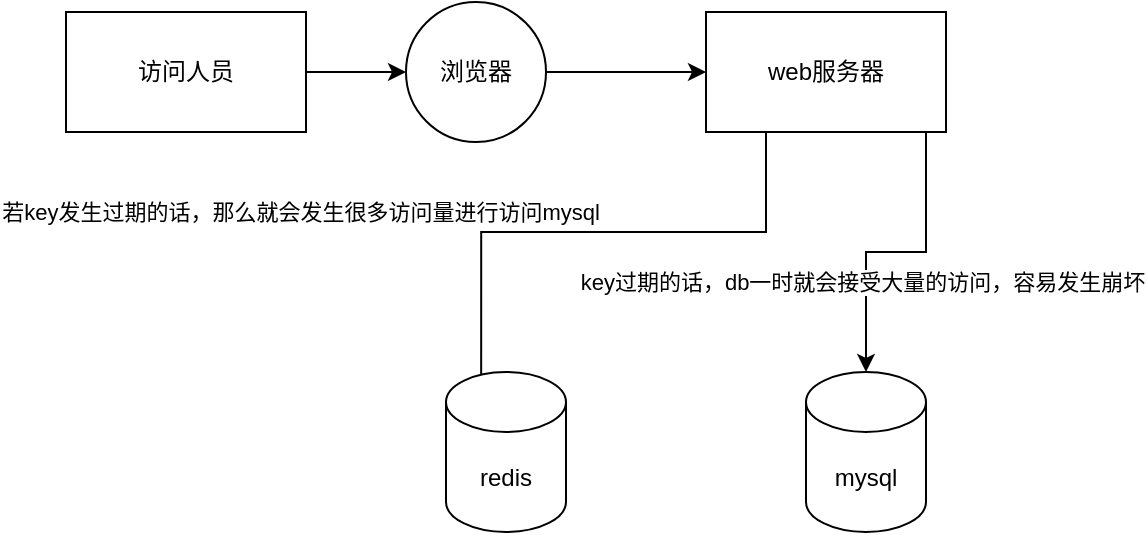 <mxfile version="16.6.4" type="github">
  <diagram id="AhQhHjROOymhWGI_8zzG" name="Page-1">
    <mxGraphModel dx="1657" dy="438" grid="1" gridSize="10" guides="1" tooltips="1" connect="1" arrows="1" fold="1" page="1" pageScale="1" pageWidth="827" pageHeight="1169" math="0" shadow="0">
      <root>
        <mxCell id="0" />
        <mxCell id="1" parent="0" />
        <mxCell id="hj-EvJf7L4vsepud1Vg--7" style="edgeStyle=orthogonalEdgeStyle;rounded=0;orthogonalLoop=1;jettySize=auto;html=1;" edge="1" parent="1" source="hj-EvJf7L4vsepud1Vg--1" target="hj-EvJf7L4vsepud1Vg--3">
          <mxGeometry relative="1" as="geometry" />
        </mxCell>
        <mxCell id="hj-EvJf7L4vsepud1Vg--1" value="访问人员" style="rounded=0;whiteSpace=wrap;html=1;" vertex="1" parent="1">
          <mxGeometry x="40" y="180" width="120" height="60" as="geometry" />
        </mxCell>
        <mxCell id="hj-EvJf7L4vsepud1Vg--8" style="edgeStyle=orthogonalEdgeStyle;rounded=0;orthogonalLoop=1;jettySize=auto;html=1;" edge="1" parent="1" source="hj-EvJf7L4vsepud1Vg--3" target="hj-EvJf7L4vsepud1Vg--4">
          <mxGeometry relative="1" as="geometry" />
        </mxCell>
        <mxCell id="hj-EvJf7L4vsepud1Vg--3" value="浏览器" style="ellipse;whiteSpace=wrap;html=1;aspect=fixed;" vertex="1" parent="1">
          <mxGeometry x="210" y="175" width="70" height="70" as="geometry" />
        </mxCell>
        <mxCell id="hj-EvJf7L4vsepud1Vg--9" style="edgeStyle=orthogonalEdgeStyle;rounded=0;orthogonalLoop=1;jettySize=auto;html=1;entryX=0.293;entryY=0.367;entryDx=0;entryDy=0;entryPerimeter=0;" edge="1" parent="1" source="hj-EvJf7L4vsepud1Vg--4" target="hj-EvJf7L4vsepud1Vg--5">
          <mxGeometry relative="1" as="geometry">
            <Array as="points">
              <mxPoint x="390" y="290" />
              <mxPoint x="248" y="290" />
            </Array>
          </mxGeometry>
        </mxCell>
        <mxCell id="hj-EvJf7L4vsepud1Vg--10" value="若key发生过期的话，那么就会发生很多访问量进行访问mysql" style="edgeLabel;html=1;align=center;verticalAlign=middle;resizable=0;points=[];" vertex="1" connectable="0" parent="hj-EvJf7L4vsepud1Vg--9">
          <mxGeometry x="0.114" y="2" relative="1" as="geometry">
            <mxPoint x="-121" y="-12" as="offset" />
          </mxGeometry>
        </mxCell>
        <mxCell id="hj-EvJf7L4vsepud1Vg--11" style="edgeStyle=orthogonalEdgeStyle;rounded=0;orthogonalLoop=1;jettySize=auto;html=1;" edge="1" parent="1" source="hj-EvJf7L4vsepud1Vg--4" target="hj-EvJf7L4vsepud1Vg--6">
          <mxGeometry relative="1" as="geometry">
            <Array as="points">
              <mxPoint x="470" y="300" />
              <mxPoint x="440" y="300" />
            </Array>
          </mxGeometry>
        </mxCell>
        <mxCell id="hj-EvJf7L4vsepud1Vg--12" value="key过期的话，db一时就会接受大量的访问，容易发生崩坏" style="edgeLabel;html=1;align=center;verticalAlign=middle;resizable=0;points=[];" vertex="1" connectable="0" parent="hj-EvJf7L4vsepud1Vg--11">
          <mxGeometry x="0.394" y="-2" relative="1" as="geometry">
            <mxPoint as="offset" />
          </mxGeometry>
        </mxCell>
        <mxCell id="hj-EvJf7L4vsepud1Vg--4" value="web服务器" style="rounded=0;whiteSpace=wrap;html=1;" vertex="1" parent="1">
          <mxGeometry x="360" y="180" width="120" height="60" as="geometry" />
        </mxCell>
        <mxCell id="hj-EvJf7L4vsepud1Vg--5" value="redis" style="shape=cylinder3;whiteSpace=wrap;html=1;boundedLbl=1;backgroundOutline=1;size=15;" vertex="1" parent="1">
          <mxGeometry x="230" y="360" width="60" height="80" as="geometry" />
        </mxCell>
        <mxCell id="hj-EvJf7L4vsepud1Vg--6" value="mysql" style="shape=cylinder3;whiteSpace=wrap;html=1;boundedLbl=1;backgroundOutline=1;size=15;" vertex="1" parent="1">
          <mxGeometry x="410" y="360" width="60" height="80" as="geometry" />
        </mxCell>
      </root>
    </mxGraphModel>
  </diagram>
</mxfile>
